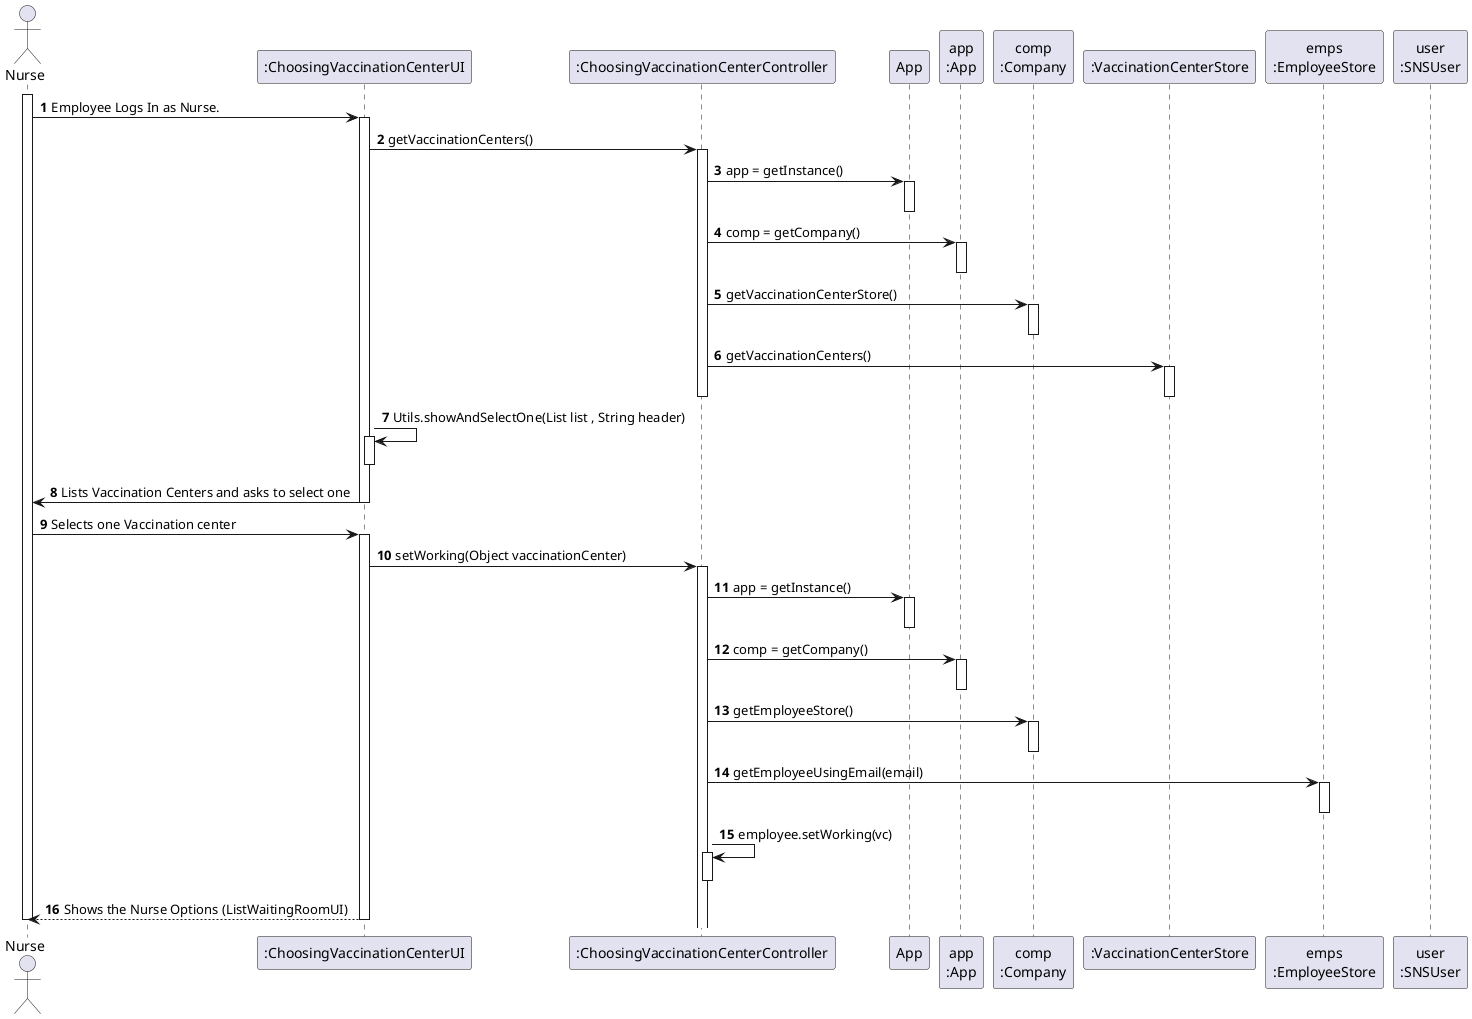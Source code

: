 @startuml
autonumber
'hide footbox
actor "Nurse" as NU

participant ":ChoosingVaccinationCenterUI" as UI
participant ":ChoosingVaccinationCenterController" as CTRL
participant "App" as _APP
participant "app\n:App" as APP
participant "comp\n:Company" as COMP
participant ":VaccinationCenterStore" as VCS
participant "emps\n:EmployeeStore" as ES
participant "user\n:SNSUser" as SU





activate NU
NU -> UI : Employee Logs In as Nurse.
activate UI
UI -> CTRL : getVaccinationCenters()
activate CTRL
CTRL -> _APP : app = getInstance()
activate _APP
deactivate _APP
CTRL -> APP : comp = getCompany()
activate APP
deactivate APP
CTRL -> COMP : getVaccinationCenterStore()
activate COMP
deactivate COMP
CTRL -> VCS : getVaccinationCenters()
activate VCS
deactivate VCS
deactivate CTRL

UI-> UI : Utils.showAndSelectOne(List list , String header)
activate UI
deactivate UI

UI -> NU : Lists Vaccination Centers and asks to select one
deactivate UI
NU -> UI : Selects one Vaccination center
activate UI

UI -> CTRL :setWorking(Object vaccinationCenter)
activate CTRL
CTRL -> _APP : app = getInstance()
activate _APP
deactivate _APP
CTRL -> APP : comp = getCompany()
activate APP
deactivate APP
CTRL -> COMP : getEmployeeStore()
activate COMP
deactivate COMP
CTRL -> ES :getEmployeeUsingEmail(email)
activate ES
deactivate ES

CTRL -> CTRL : employee.setWorking(vc)
activate CTRL
deactivate CTRL




UI --> NU : Shows the Nurse Options (ListWaitingRoomUI)
deactivate UI
deactivate NU






@enduml